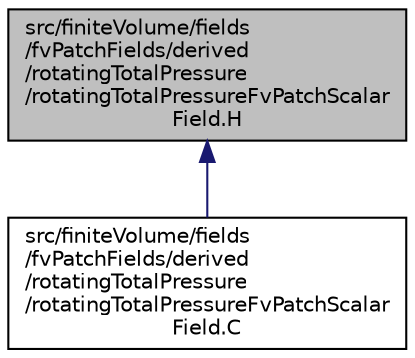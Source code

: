 digraph "src/finiteVolume/fields/fvPatchFields/derived/rotatingTotalPressure/rotatingTotalPressureFvPatchScalarField.H"
{
  bgcolor="transparent";
  edge [fontname="Helvetica",fontsize="10",labelfontname="Helvetica",labelfontsize="10"];
  node [fontname="Helvetica",fontsize="10",shape=record];
  Node218 [label="src/finiteVolume/fields\l/fvPatchFields/derived\l/rotatingTotalPressure\l/rotatingTotalPressureFvPatchScalar\lField.H",height=0.2,width=0.4,color="black", fillcolor="grey75", style="filled", fontcolor="black"];
  Node218 -> Node219 [dir="back",color="midnightblue",fontsize="10",style="solid",fontname="Helvetica"];
  Node219 [label="src/finiteVolume/fields\l/fvPatchFields/derived\l/rotatingTotalPressure\l/rotatingTotalPressureFvPatchScalar\lField.C",height=0.2,width=0.4,color="black",URL="$a02384.html"];
}
